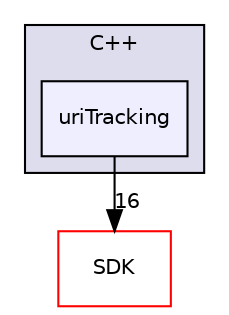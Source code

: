 digraph "uriTracking" {
  compound=true
  node [ fontsize="10", fontname="Helvetica"];
  edge [ labelfontsize="10", labelfontname="Helvetica"];
  subgraph clusterdir_07288473c820508e899cc0bb782c9764 {
    graph [ bgcolor="#ddddee", pencolor="black", label="C++" fontname="Helvetica", fontsize="10", URL="dir_07288473c820508e899cc0bb782c9764.html"]
  dir_f316e4d444ec19ade729a00667b8f4cb [shape=box, label="uriTracking", style="filled", fillcolor="#eeeeff", pencolor="black", URL="dir_f316e4d444ec19ade729a00667b8f4cb.html"];
  }
  dir_ca6309d378ceffb9970caf11a0592736 [shape=box label="SDK" fillcolor="white" style="filled" color="red" URL="dir_ca6309d378ceffb9970caf11a0592736.html"];
  dir_f316e4d444ec19ade729a00667b8f4cb->dir_ca6309d378ceffb9970caf11a0592736 [headlabel="16", labeldistance=1.5 headhref="dir_000021_000007.html"];
}
